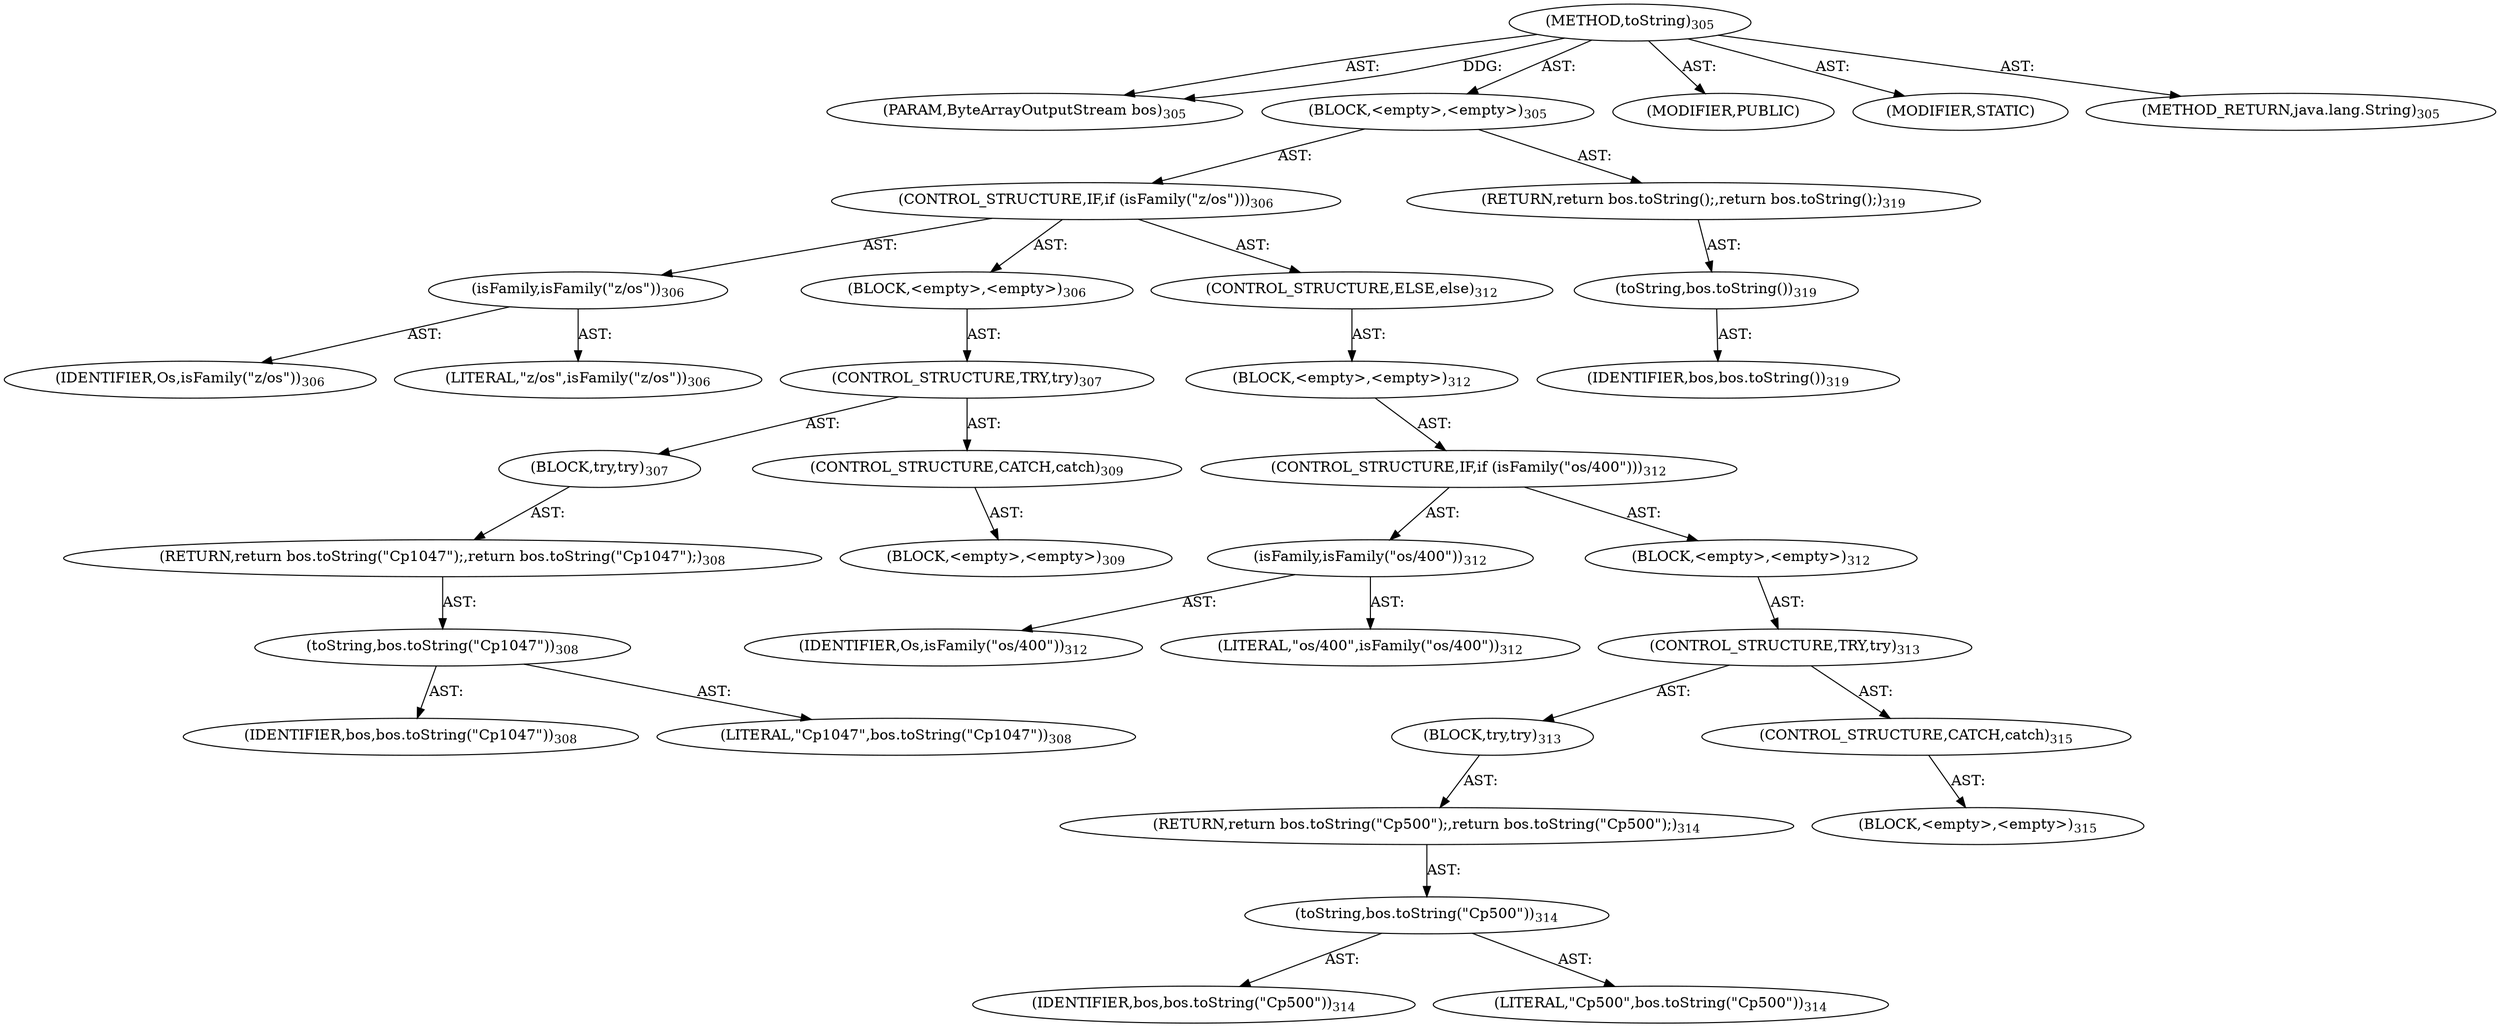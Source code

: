 digraph "toString" {  
"111669149699" [label = <(METHOD,toString)<SUB>305</SUB>> ]
"115964117025" [label = <(PARAM,ByteArrayOutputStream bos)<SUB>305</SUB>> ]
"25769803812" [label = <(BLOCK,&lt;empty&gt;,&lt;empty&gt;)<SUB>305</SUB>> ]
"47244640284" [label = <(CONTROL_STRUCTURE,IF,if (isFamily(&quot;z/os&quot;)))<SUB>306</SUB>> ]
"30064771182" [label = <(isFamily,isFamily(&quot;z/os&quot;))<SUB>306</SUB>> ]
"68719476856" [label = <(IDENTIFIER,Os,isFamily(&quot;z/os&quot;))<SUB>306</SUB>> ]
"90194313260" [label = <(LITERAL,&quot;z/os&quot;,isFamily(&quot;z/os&quot;))<SUB>306</SUB>> ]
"25769803813" [label = <(BLOCK,&lt;empty&gt;,&lt;empty&gt;)<SUB>306</SUB>> ]
"47244640285" [label = <(CONTROL_STRUCTURE,TRY,try)<SUB>307</SUB>> ]
"25769803814" [label = <(BLOCK,try,try)<SUB>307</SUB>> ]
"146028888074" [label = <(RETURN,return bos.toString(&quot;Cp1047&quot;);,return bos.toString(&quot;Cp1047&quot;);)<SUB>308</SUB>> ]
"30064771183" [label = <(toString,bos.toString(&quot;Cp1047&quot;))<SUB>308</SUB>> ]
"68719476857" [label = <(IDENTIFIER,bos,bos.toString(&quot;Cp1047&quot;))<SUB>308</SUB>> ]
"90194313261" [label = <(LITERAL,&quot;Cp1047&quot;,bos.toString(&quot;Cp1047&quot;))<SUB>308</SUB>> ]
"47244640286" [label = <(CONTROL_STRUCTURE,CATCH,catch)<SUB>309</SUB>> ]
"25769803815" [label = <(BLOCK,&lt;empty&gt;,&lt;empty&gt;)<SUB>309</SUB>> ]
"47244640287" [label = <(CONTROL_STRUCTURE,ELSE,else)<SUB>312</SUB>> ]
"25769803816" [label = <(BLOCK,&lt;empty&gt;,&lt;empty&gt;)<SUB>312</SUB>> ]
"47244640288" [label = <(CONTROL_STRUCTURE,IF,if (isFamily(&quot;os/400&quot;)))<SUB>312</SUB>> ]
"30064771184" [label = <(isFamily,isFamily(&quot;os/400&quot;))<SUB>312</SUB>> ]
"68719476858" [label = <(IDENTIFIER,Os,isFamily(&quot;os/400&quot;))<SUB>312</SUB>> ]
"90194313262" [label = <(LITERAL,&quot;os/400&quot;,isFamily(&quot;os/400&quot;))<SUB>312</SUB>> ]
"25769803817" [label = <(BLOCK,&lt;empty&gt;,&lt;empty&gt;)<SUB>312</SUB>> ]
"47244640289" [label = <(CONTROL_STRUCTURE,TRY,try)<SUB>313</SUB>> ]
"25769803818" [label = <(BLOCK,try,try)<SUB>313</SUB>> ]
"146028888075" [label = <(RETURN,return bos.toString(&quot;Cp500&quot;);,return bos.toString(&quot;Cp500&quot;);)<SUB>314</SUB>> ]
"30064771185" [label = <(toString,bos.toString(&quot;Cp500&quot;))<SUB>314</SUB>> ]
"68719476859" [label = <(IDENTIFIER,bos,bos.toString(&quot;Cp500&quot;))<SUB>314</SUB>> ]
"90194313263" [label = <(LITERAL,&quot;Cp500&quot;,bos.toString(&quot;Cp500&quot;))<SUB>314</SUB>> ]
"47244640290" [label = <(CONTROL_STRUCTURE,CATCH,catch)<SUB>315</SUB>> ]
"25769803819" [label = <(BLOCK,&lt;empty&gt;,&lt;empty&gt;)<SUB>315</SUB>> ]
"146028888076" [label = <(RETURN,return bos.toString();,return bos.toString();)<SUB>319</SUB>> ]
"30064771186" [label = <(toString,bos.toString())<SUB>319</SUB>> ]
"68719476860" [label = <(IDENTIFIER,bos,bos.toString())<SUB>319</SUB>> ]
"133143986204" [label = <(MODIFIER,PUBLIC)> ]
"133143986205" [label = <(MODIFIER,STATIC)> ]
"128849018883" [label = <(METHOD_RETURN,java.lang.String)<SUB>305</SUB>> ]
  "111669149699" -> "115964117025"  [ label = "AST: "] 
  "111669149699" -> "25769803812"  [ label = "AST: "] 
  "111669149699" -> "133143986204"  [ label = "AST: "] 
  "111669149699" -> "133143986205"  [ label = "AST: "] 
  "111669149699" -> "128849018883"  [ label = "AST: "] 
  "25769803812" -> "47244640284"  [ label = "AST: "] 
  "25769803812" -> "146028888076"  [ label = "AST: "] 
  "47244640284" -> "30064771182"  [ label = "AST: "] 
  "47244640284" -> "25769803813"  [ label = "AST: "] 
  "47244640284" -> "47244640287"  [ label = "AST: "] 
  "30064771182" -> "68719476856"  [ label = "AST: "] 
  "30064771182" -> "90194313260"  [ label = "AST: "] 
  "25769803813" -> "47244640285"  [ label = "AST: "] 
  "47244640285" -> "25769803814"  [ label = "AST: "] 
  "47244640285" -> "47244640286"  [ label = "AST: "] 
  "25769803814" -> "146028888074"  [ label = "AST: "] 
  "146028888074" -> "30064771183"  [ label = "AST: "] 
  "30064771183" -> "68719476857"  [ label = "AST: "] 
  "30064771183" -> "90194313261"  [ label = "AST: "] 
  "47244640286" -> "25769803815"  [ label = "AST: "] 
  "47244640287" -> "25769803816"  [ label = "AST: "] 
  "25769803816" -> "47244640288"  [ label = "AST: "] 
  "47244640288" -> "30064771184"  [ label = "AST: "] 
  "47244640288" -> "25769803817"  [ label = "AST: "] 
  "30064771184" -> "68719476858"  [ label = "AST: "] 
  "30064771184" -> "90194313262"  [ label = "AST: "] 
  "25769803817" -> "47244640289"  [ label = "AST: "] 
  "47244640289" -> "25769803818"  [ label = "AST: "] 
  "47244640289" -> "47244640290"  [ label = "AST: "] 
  "25769803818" -> "146028888075"  [ label = "AST: "] 
  "146028888075" -> "30064771185"  [ label = "AST: "] 
  "30064771185" -> "68719476859"  [ label = "AST: "] 
  "30064771185" -> "90194313263"  [ label = "AST: "] 
  "47244640290" -> "25769803819"  [ label = "AST: "] 
  "146028888076" -> "30064771186"  [ label = "AST: "] 
  "30064771186" -> "68719476860"  [ label = "AST: "] 
  "111669149699" -> "115964117025"  [ label = "DDG: "] 
}
